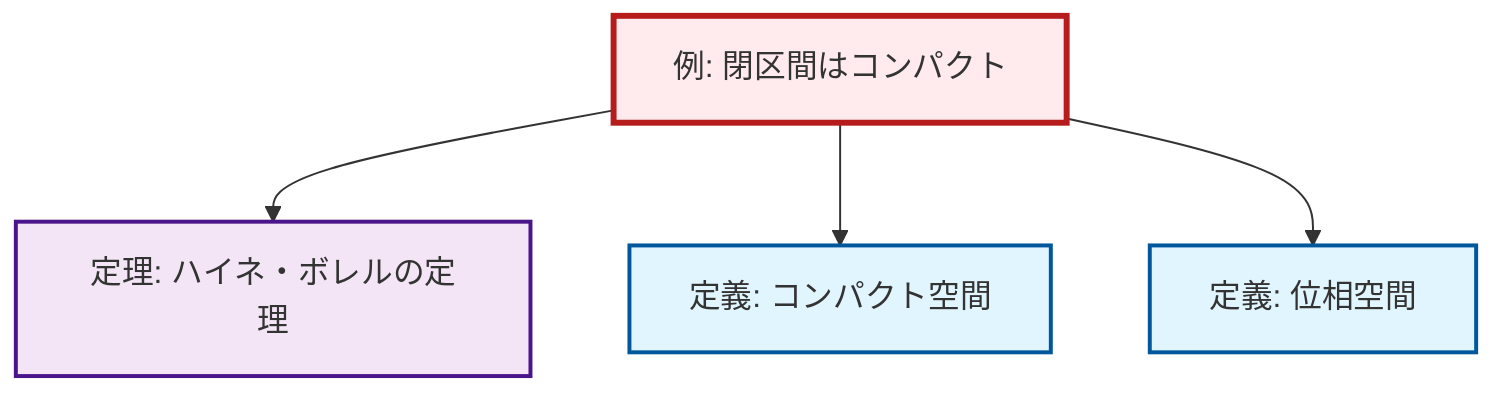 graph TD
    classDef definition fill:#e1f5fe,stroke:#01579b,stroke-width:2px
    classDef theorem fill:#f3e5f5,stroke:#4a148c,stroke-width:2px
    classDef axiom fill:#fff3e0,stroke:#e65100,stroke-width:2px
    classDef example fill:#e8f5e9,stroke:#1b5e20,stroke-width:2px
    classDef current fill:#ffebee,stroke:#b71c1c,stroke-width:3px
    ex-closed-interval-compact["例: 閉区間はコンパクト"]:::example
    def-compact["定義: コンパクト空間"]:::definition
    def-topological-space["定義: 位相空間"]:::definition
    thm-heine-borel["定理: ハイネ・ボレルの定理"]:::theorem
    ex-closed-interval-compact --> thm-heine-borel
    ex-closed-interval-compact --> def-compact
    ex-closed-interval-compact --> def-topological-space
    class ex-closed-interval-compact current